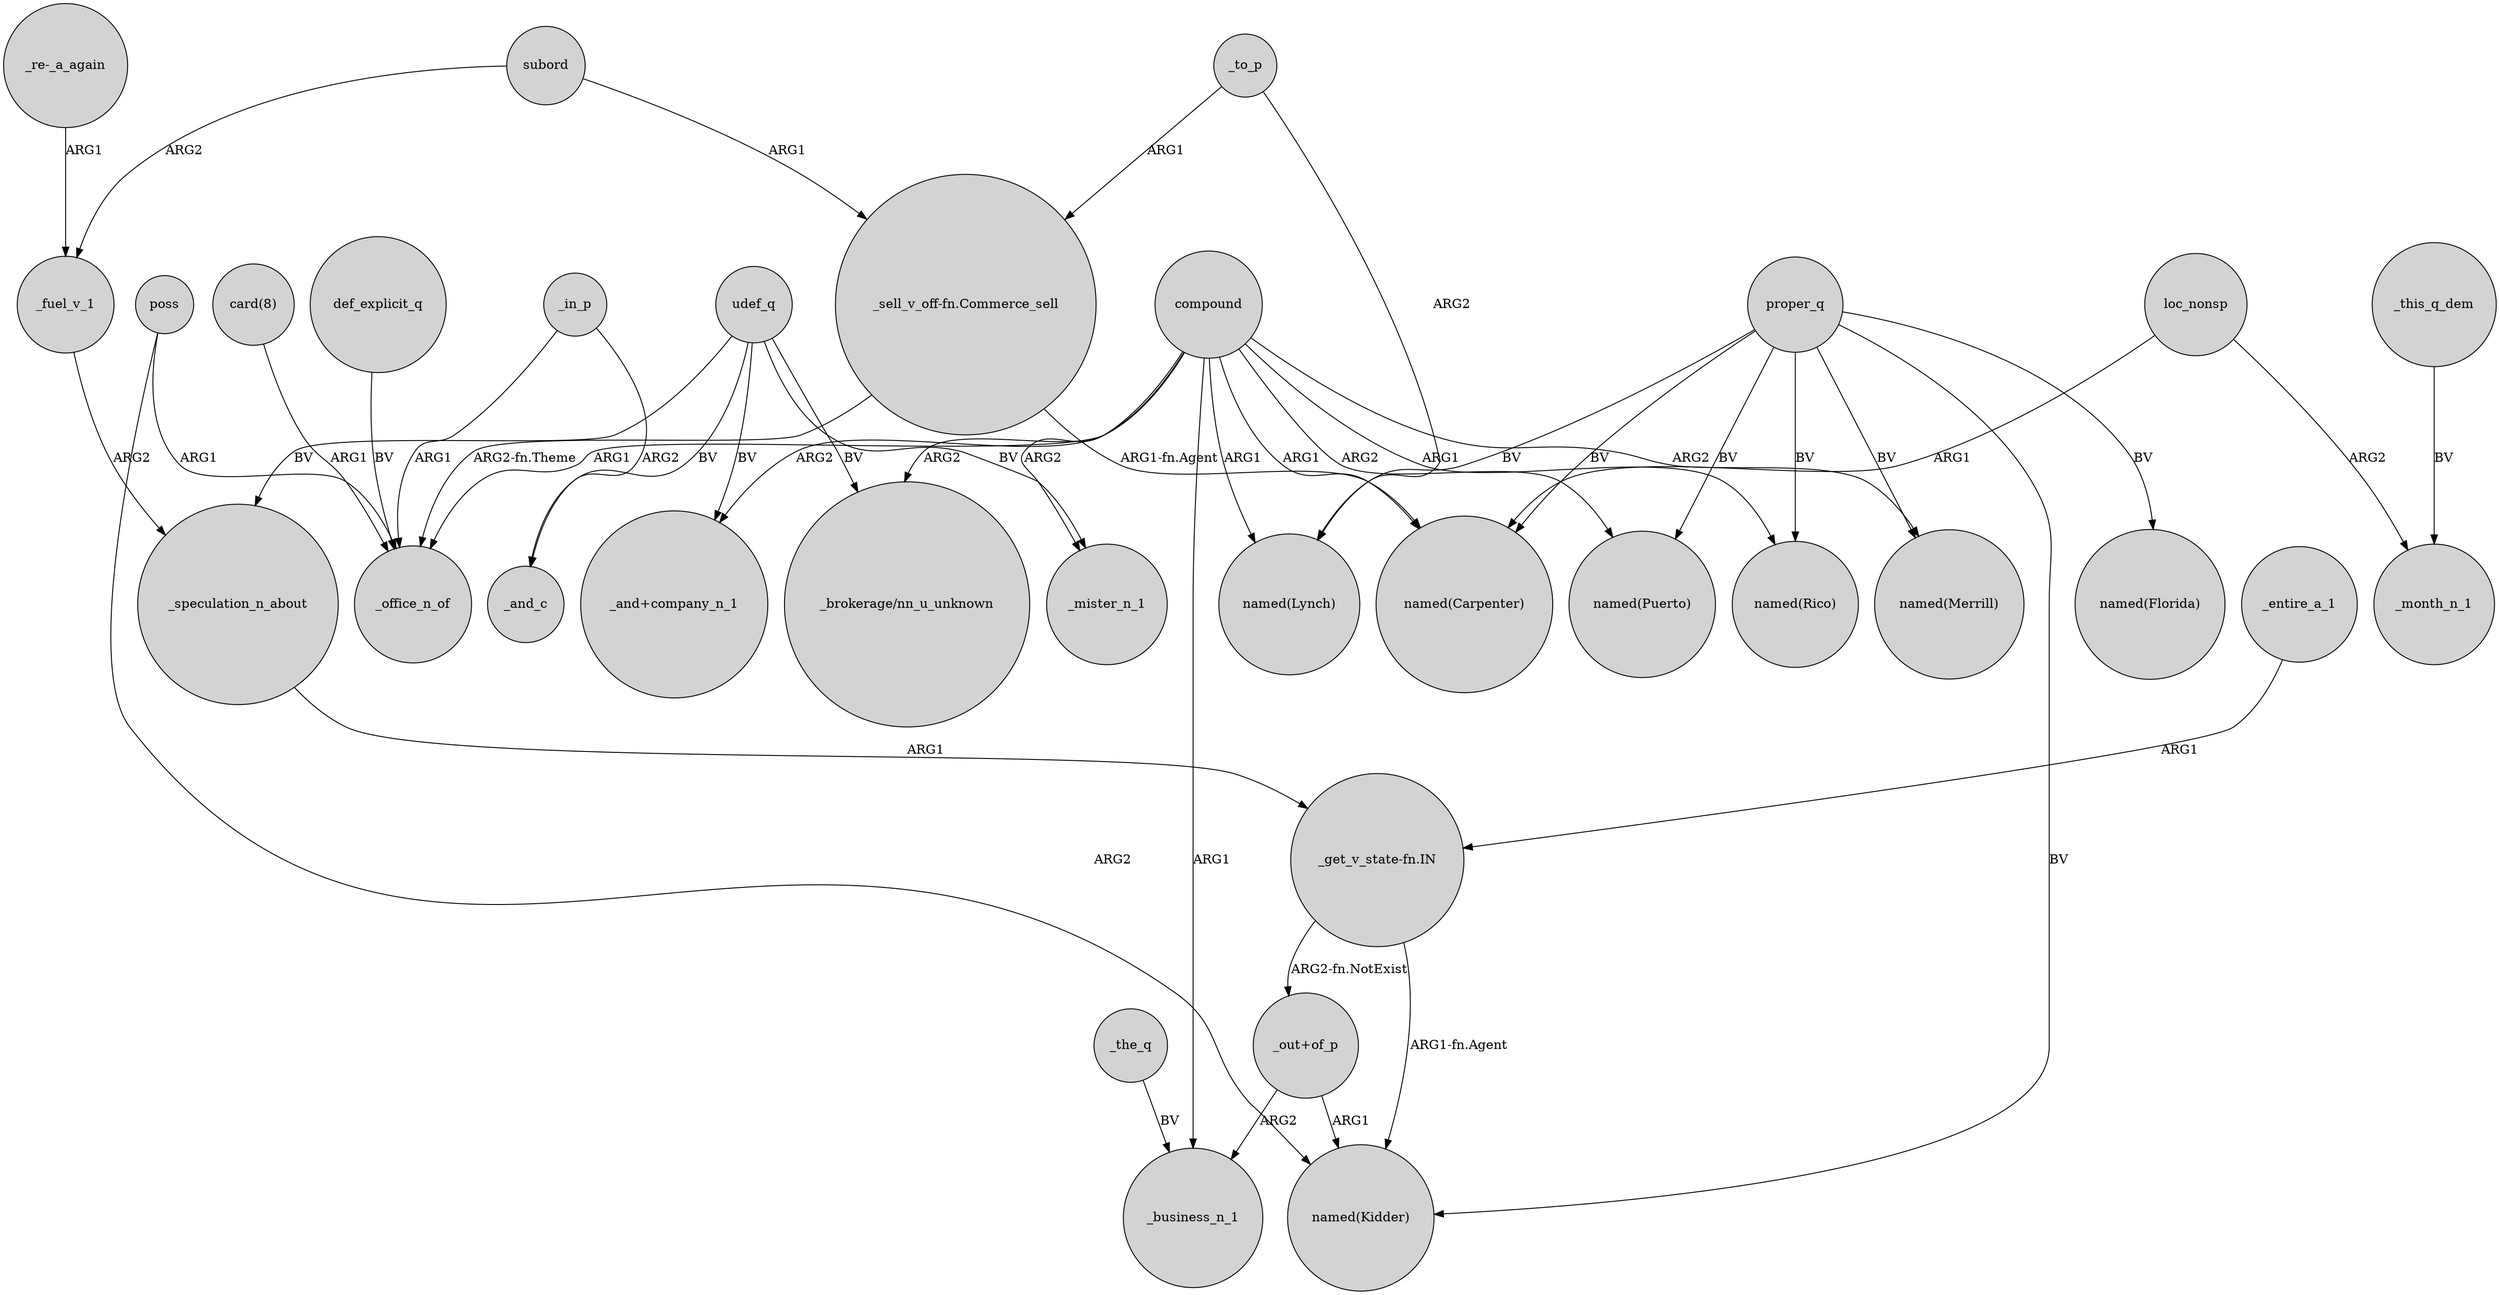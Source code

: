 digraph {
	node [shape=circle style=filled]
	_the_q -> _business_n_1 [label=BV]
	compound -> "named(Lynch)" [label=ARG1]
	poss -> "named(Kidder)" [label=ARG2]
	proper_q -> "named(Rico)" [label=BV]
	subord -> "_sell_v_off-fn.Commerce_sell" [label=ARG1]
	_to_p -> "named(Lynch)" [label=ARG2]
	proper_q -> "named(Florida)" [label=BV]
	"_sell_v_off-fn.Commerce_sell" -> "named(Carpenter)" [label="ARG1-fn.Agent"]
	def_explicit_q -> _office_n_of [label=BV]
	compound -> _mister_n_1 [label=ARG2]
	_this_q_dem -> _month_n_1 [label=BV]
	proper_q -> "named(Lynch)" [label=BV]
	udef_q -> _speculation_n_about [label=BV]
	_entire_a_1 -> "_get_v_state-fn.IN" [label=ARG1]
	udef_q -> _mister_n_1 [label=BV]
	"_out+of_p" -> _business_n_1 [label=ARG2]
	compound -> _office_n_of [label=ARG1]
	"_out+of_p" -> "named(Kidder)" [label=ARG1]
	subord -> _fuel_v_1 [label=ARG2]
	_in_p -> _office_n_of [label=ARG1]
	compound -> "named(Merrill)" [label=ARG2]
	compound -> "_brokerage/nn_u_unknown" [label=ARG2]
	_to_p -> "_sell_v_off-fn.Commerce_sell" [label=ARG1]
	udef_q -> "_brokerage/nn_u_unknown" [label=BV]
	"_sell_v_off-fn.Commerce_sell" -> _office_n_of [label="ARG2-fn.Theme"]
	"_re-_a_again" -> _fuel_v_1 [label=ARG1]
	_fuel_v_1 -> _speculation_n_about [label=ARG2]
	compound -> "named(Carpenter)" [label=ARG1]
	proper_q -> "named(Puerto)" [label=BV]
	compound -> "named(Rico)" [label=ARG1]
	compound -> "_and+company_n_1" [label=ARG2]
	proper_q -> "named(Kidder)" [label=BV]
	"_get_v_state-fn.IN" -> "_out+of_p" [label="ARG2-fn.NotExist"]
	compound -> _business_n_1 [label=ARG1]
	_speculation_n_about -> "_get_v_state-fn.IN" [label=ARG1]
	poss -> _office_n_of [label=ARG1]
	"card(8)" -> _office_n_of [label=ARG1]
	"_get_v_state-fn.IN" -> "named(Kidder)" [label="ARG1-fn.Agent"]
	proper_q -> "named(Merrill)" [label=BV]
	proper_q -> "named(Carpenter)" [label=BV]
	udef_q -> "_and+company_n_1" [label=BV]
	loc_nonsp -> _month_n_1 [label=ARG2]
	udef_q -> _and_c [label=BV]
	loc_nonsp -> "named(Carpenter)" [label=ARG1]
	compound -> "named(Puerto)" [label=ARG2]
	_in_p -> _and_c [label=ARG2]
}
